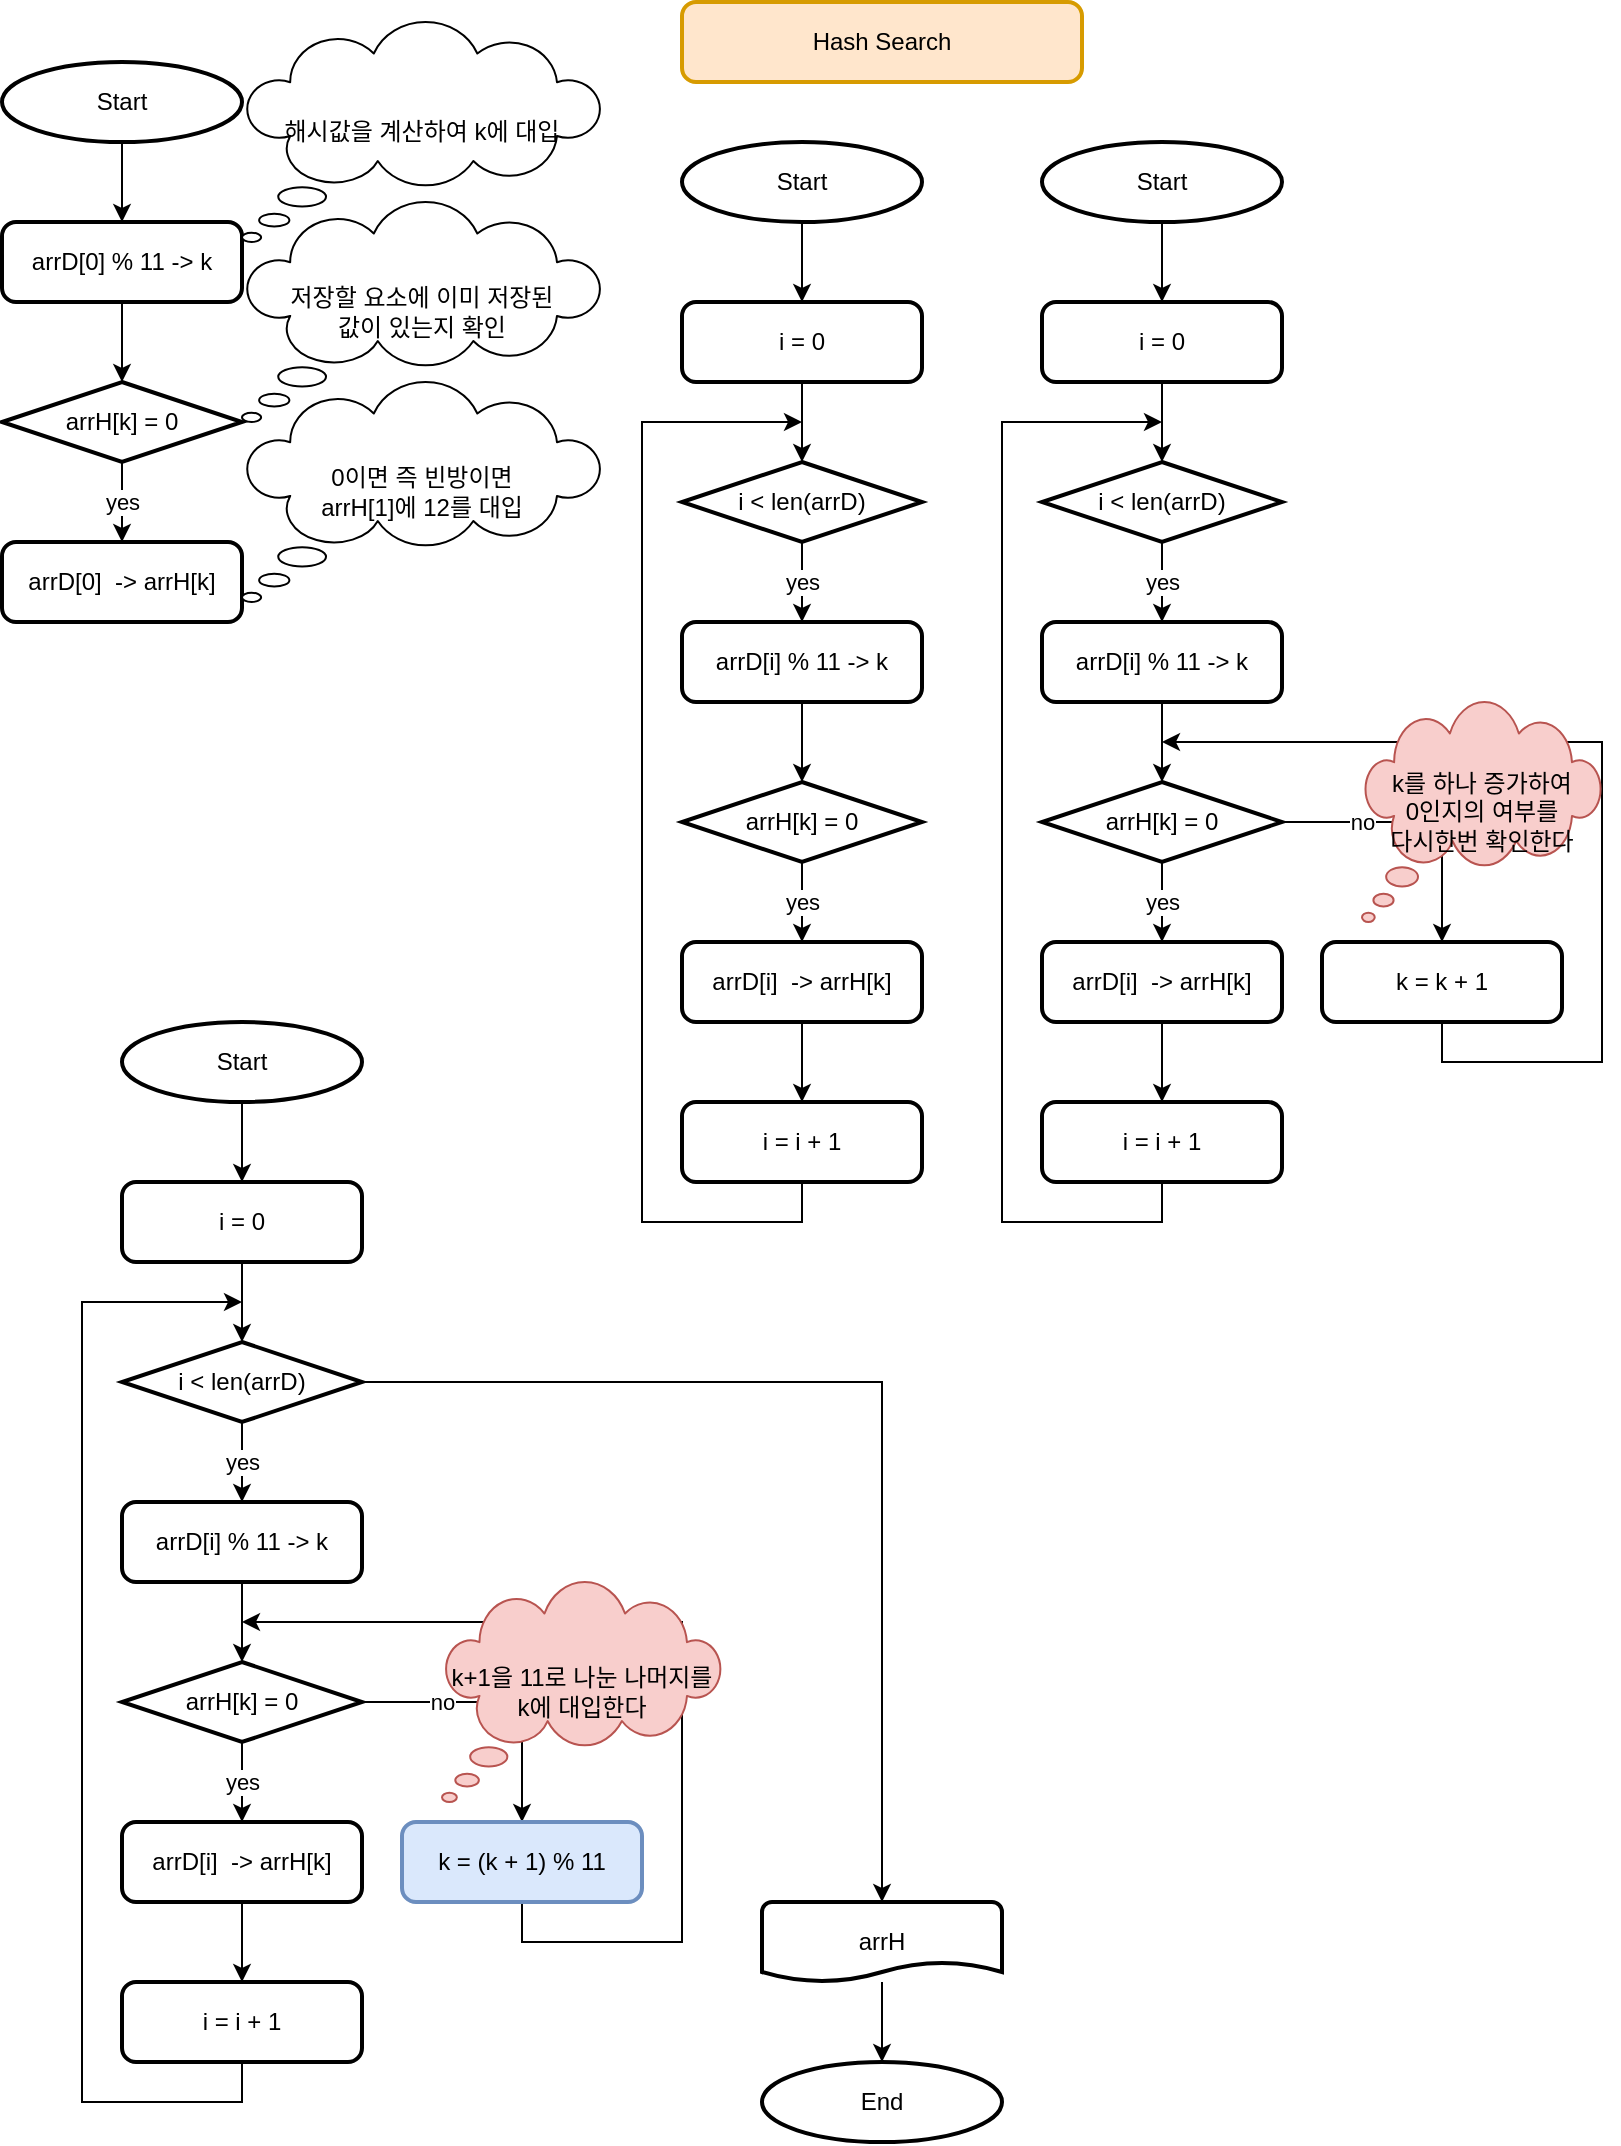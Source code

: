 <mxfile version="16.4.0" type="device"><diagram id="ki5lTVzahEHNXo4popDO" name="페이지-1"><mxGraphModel dx="1038" dy="649" grid="1" gridSize="10" guides="1" tooltips="1" connect="1" arrows="1" fold="1" page="1" pageScale="1" pageWidth="827" pageHeight="1169" math="0" shadow="0"><root><mxCell id="0"/><mxCell id="1" parent="0"/><mxCell id="dK7ZaiZlTbjbyXuq1q5K-1" value="Hash Search" style="rounded=1;whiteSpace=wrap;html=1;absoluteArcSize=1;arcSize=14;strokeWidth=2;fillColor=#ffe6cc;strokeColor=#d79b00;" vertex="1" parent="1"><mxGeometry x="360" y="10" width="200" height="40" as="geometry"/></mxCell><mxCell id="dK7ZaiZlTbjbyXuq1q5K-5" style="edgeStyle=orthogonalEdgeStyle;rounded=0;orthogonalLoop=1;jettySize=auto;html=1;entryX=0.5;entryY=0;entryDx=0;entryDy=0;" edge="1" parent="1" source="dK7ZaiZlTbjbyXuq1q5K-2" target="dK7ZaiZlTbjbyXuq1q5K-3"><mxGeometry relative="1" as="geometry"/></mxCell><mxCell id="dK7ZaiZlTbjbyXuq1q5K-2" value="Start" style="strokeWidth=2;html=1;shape=mxgraph.flowchart.start_2;whiteSpace=wrap;" vertex="1" parent="1"><mxGeometry x="20" y="40" width="120" height="40" as="geometry"/></mxCell><mxCell id="dK7ZaiZlTbjbyXuq1q5K-6" style="edgeStyle=orthogonalEdgeStyle;rounded=0;orthogonalLoop=1;jettySize=auto;html=1;entryX=0.5;entryY=0;entryDx=0;entryDy=0;entryPerimeter=0;" edge="1" parent="1" source="dK7ZaiZlTbjbyXuq1q5K-3" target="dK7ZaiZlTbjbyXuq1q5K-4"><mxGeometry relative="1" as="geometry"/></mxCell><mxCell id="dK7ZaiZlTbjbyXuq1q5K-3" value="arrD[0] % 11 -&amp;gt; k" style="rounded=1;whiteSpace=wrap;html=1;absoluteArcSize=1;arcSize=14;strokeWidth=2;" vertex="1" parent="1"><mxGeometry x="20" y="120" width="120" height="40" as="geometry"/></mxCell><mxCell id="dK7ZaiZlTbjbyXuq1q5K-8" value="yes" style="edgeStyle=orthogonalEdgeStyle;rounded=0;orthogonalLoop=1;jettySize=auto;html=1;entryX=0.5;entryY=0;entryDx=0;entryDy=0;" edge="1" parent="1" source="dK7ZaiZlTbjbyXuq1q5K-4" target="dK7ZaiZlTbjbyXuq1q5K-7"><mxGeometry relative="1" as="geometry"/></mxCell><mxCell id="dK7ZaiZlTbjbyXuq1q5K-4" value="arrH[k] = 0" style="strokeWidth=2;html=1;shape=mxgraph.flowchart.decision;whiteSpace=wrap;" vertex="1" parent="1"><mxGeometry x="20" y="200" width="120" height="40" as="geometry"/></mxCell><mxCell id="dK7ZaiZlTbjbyXuq1q5K-7" value="arrD[0]&amp;nbsp; -&amp;gt; arrH[k]" style="rounded=1;whiteSpace=wrap;html=1;absoluteArcSize=1;arcSize=14;strokeWidth=2;" vertex="1" parent="1"><mxGeometry x="20" y="280" width="120" height="40" as="geometry"/></mxCell><mxCell id="dK7ZaiZlTbjbyXuq1q5K-9" value="해시값을 계산하여 k에 대입&lt;br&gt;" style="whiteSpace=wrap;html=1;shape=mxgraph.basic.cloud_callout" vertex="1" parent="1"><mxGeometry x="140" y="20" width="180" height="110" as="geometry"/></mxCell><mxCell id="dK7ZaiZlTbjbyXuq1q5K-10" value="저장할 요소에 이미 저장된&lt;br&gt;값이 있는지 확인" style="whiteSpace=wrap;html=1;shape=mxgraph.basic.cloud_callout" vertex="1" parent="1"><mxGeometry x="140" y="110" width="180" height="110" as="geometry"/></mxCell><mxCell id="dK7ZaiZlTbjbyXuq1q5K-11" value="0이면 즉 빈방이면&lt;br&gt;arrH[1]에 12를 대입" style="whiteSpace=wrap;html=1;shape=mxgraph.basic.cloud_callout" vertex="1" parent="1"><mxGeometry x="140" y="200" width="180" height="110" as="geometry"/></mxCell><mxCell id="dK7ZaiZlTbjbyXuq1q5K-25" style="edgeStyle=orthogonalEdgeStyle;rounded=0;orthogonalLoop=1;jettySize=auto;html=1;entryX=0.5;entryY=0;entryDx=0;entryDy=0;" edge="1" parent="1" source="dK7ZaiZlTbjbyXuq1q5K-12" target="dK7ZaiZlTbjbyXuq1q5K-21"><mxGeometry relative="1" as="geometry"/></mxCell><mxCell id="dK7ZaiZlTbjbyXuq1q5K-12" value="Start" style="strokeWidth=2;html=1;shape=mxgraph.flowchart.start_2;whiteSpace=wrap;" vertex="1" parent="1"><mxGeometry x="360" y="80" width="120" height="40" as="geometry"/></mxCell><mxCell id="dK7ZaiZlTbjbyXuq1q5K-13" style="edgeStyle=orthogonalEdgeStyle;rounded=0;orthogonalLoop=1;jettySize=auto;html=1;entryX=0.5;entryY=0;entryDx=0;entryDy=0;entryPerimeter=0;" edge="1" parent="1" source="dK7ZaiZlTbjbyXuq1q5K-14" target="dK7ZaiZlTbjbyXuq1q5K-16"><mxGeometry relative="1" as="geometry"/></mxCell><mxCell id="dK7ZaiZlTbjbyXuq1q5K-14" value="arrD[i] % 11 -&amp;gt; k" style="rounded=1;whiteSpace=wrap;html=1;absoluteArcSize=1;arcSize=14;strokeWidth=2;" vertex="1" parent="1"><mxGeometry x="360" y="320" width="120" height="40" as="geometry"/></mxCell><mxCell id="dK7ZaiZlTbjbyXuq1q5K-15" value="yes" style="edgeStyle=orthogonalEdgeStyle;rounded=0;orthogonalLoop=1;jettySize=auto;html=1;entryX=0.5;entryY=0;entryDx=0;entryDy=0;" edge="1" parent="1" source="dK7ZaiZlTbjbyXuq1q5K-16" target="dK7ZaiZlTbjbyXuq1q5K-17"><mxGeometry relative="1" as="geometry"/></mxCell><mxCell id="dK7ZaiZlTbjbyXuq1q5K-16" value="arrH[k] = 0" style="strokeWidth=2;html=1;shape=mxgraph.flowchart.decision;whiteSpace=wrap;" vertex="1" parent="1"><mxGeometry x="360" y="400" width="120" height="40" as="geometry"/></mxCell><mxCell id="dK7ZaiZlTbjbyXuq1q5K-19" style="edgeStyle=orthogonalEdgeStyle;rounded=0;orthogonalLoop=1;jettySize=auto;html=1;entryX=0.5;entryY=0;entryDx=0;entryDy=0;" edge="1" parent="1" source="dK7ZaiZlTbjbyXuq1q5K-17" target="dK7ZaiZlTbjbyXuq1q5K-18"><mxGeometry relative="1" as="geometry"/></mxCell><mxCell id="dK7ZaiZlTbjbyXuq1q5K-17" value="arrD[i]&amp;nbsp; -&amp;gt; arrH[k]" style="rounded=1;whiteSpace=wrap;html=1;absoluteArcSize=1;arcSize=14;strokeWidth=2;" vertex="1" parent="1"><mxGeometry x="360" y="480" width="120" height="40" as="geometry"/></mxCell><mxCell id="dK7ZaiZlTbjbyXuq1q5K-24" style="edgeStyle=orthogonalEdgeStyle;rounded=0;orthogonalLoop=1;jettySize=auto;html=1;" edge="1" parent="1" source="dK7ZaiZlTbjbyXuq1q5K-18"><mxGeometry relative="1" as="geometry"><mxPoint x="420" y="220" as="targetPoint"/><Array as="points"><mxPoint x="420" y="620"/><mxPoint x="340" y="620"/><mxPoint x="340" y="220"/></Array></mxGeometry></mxCell><mxCell id="dK7ZaiZlTbjbyXuq1q5K-18" value="i = i + 1" style="rounded=1;whiteSpace=wrap;html=1;absoluteArcSize=1;arcSize=14;strokeWidth=2;" vertex="1" parent="1"><mxGeometry x="360" y="560" width="120" height="40" as="geometry"/></mxCell><mxCell id="dK7ZaiZlTbjbyXuq1q5K-23" value="yes" style="edgeStyle=orthogonalEdgeStyle;rounded=0;orthogonalLoop=1;jettySize=auto;html=1;entryX=0.5;entryY=0;entryDx=0;entryDy=0;" edge="1" parent="1" source="dK7ZaiZlTbjbyXuq1q5K-20" target="dK7ZaiZlTbjbyXuq1q5K-14"><mxGeometry relative="1" as="geometry"/></mxCell><mxCell id="dK7ZaiZlTbjbyXuq1q5K-20" value="i &amp;lt; len(arrD)" style="strokeWidth=2;html=1;shape=mxgraph.flowchart.decision;whiteSpace=wrap;" vertex="1" parent="1"><mxGeometry x="360" y="240" width="120" height="40" as="geometry"/></mxCell><mxCell id="dK7ZaiZlTbjbyXuq1q5K-22" style="edgeStyle=orthogonalEdgeStyle;rounded=0;orthogonalLoop=1;jettySize=auto;html=1;entryX=0.5;entryY=0;entryDx=0;entryDy=0;entryPerimeter=0;" edge="1" parent="1" source="dK7ZaiZlTbjbyXuq1q5K-21" target="dK7ZaiZlTbjbyXuq1q5K-20"><mxGeometry relative="1" as="geometry"/></mxCell><mxCell id="dK7ZaiZlTbjbyXuq1q5K-21" value="i = 0" style="rounded=1;whiteSpace=wrap;html=1;absoluteArcSize=1;arcSize=14;strokeWidth=2;" vertex="1" parent="1"><mxGeometry x="360" y="160" width="120" height="40" as="geometry"/></mxCell><mxCell id="dK7ZaiZlTbjbyXuq1q5K-26" style="edgeStyle=orthogonalEdgeStyle;rounded=0;orthogonalLoop=1;jettySize=auto;html=1;entryX=0.5;entryY=0;entryDx=0;entryDy=0;" edge="1" parent="1" source="dK7ZaiZlTbjbyXuq1q5K-27" target="dK7ZaiZlTbjbyXuq1q5K-39"><mxGeometry relative="1" as="geometry"/></mxCell><mxCell id="dK7ZaiZlTbjbyXuq1q5K-27" value="Start" style="strokeWidth=2;html=1;shape=mxgraph.flowchart.start_2;whiteSpace=wrap;" vertex="1" parent="1"><mxGeometry x="540" y="80" width="120" height="40" as="geometry"/></mxCell><mxCell id="dK7ZaiZlTbjbyXuq1q5K-28" style="edgeStyle=orthogonalEdgeStyle;rounded=0;orthogonalLoop=1;jettySize=auto;html=1;entryX=0.5;entryY=0;entryDx=0;entryDy=0;entryPerimeter=0;" edge="1" parent="1" source="dK7ZaiZlTbjbyXuq1q5K-29" target="dK7ZaiZlTbjbyXuq1q5K-31"><mxGeometry relative="1" as="geometry"/></mxCell><mxCell id="dK7ZaiZlTbjbyXuq1q5K-29" value="arrD[i] % 11 -&amp;gt; k" style="rounded=1;whiteSpace=wrap;html=1;absoluteArcSize=1;arcSize=14;strokeWidth=2;" vertex="1" parent="1"><mxGeometry x="540" y="320" width="120" height="40" as="geometry"/></mxCell><mxCell id="dK7ZaiZlTbjbyXuq1q5K-30" value="yes" style="edgeStyle=orthogonalEdgeStyle;rounded=0;orthogonalLoop=1;jettySize=auto;html=1;entryX=0.5;entryY=0;entryDx=0;entryDy=0;" edge="1" parent="1" source="dK7ZaiZlTbjbyXuq1q5K-31" target="dK7ZaiZlTbjbyXuq1q5K-33"><mxGeometry relative="1" as="geometry"/></mxCell><mxCell id="dK7ZaiZlTbjbyXuq1q5K-41" value="no" style="edgeStyle=orthogonalEdgeStyle;rounded=0;orthogonalLoop=1;jettySize=auto;html=1;exitX=1;exitY=0.5;exitDx=0;exitDy=0;exitPerimeter=0;entryX=0.5;entryY=0;entryDx=0;entryDy=0;" edge="1" parent="1" source="dK7ZaiZlTbjbyXuq1q5K-31" target="dK7ZaiZlTbjbyXuq1q5K-40"><mxGeometry x="-0.429" relative="1" as="geometry"><mxPoint as="offset"/></mxGeometry></mxCell><mxCell id="dK7ZaiZlTbjbyXuq1q5K-31" value="arrH[k] = 0" style="strokeWidth=2;html=1;shape=mxgraph.flowchart.decision;whiteSpace=wrap;" vertex="1" parent="1"><mxGeometry x="540" y="400" width="120" height="40" as="geometry"/></mxCell><mxCell id="dK7ZaiZlTbjbyXuq1q5K-32" style="edgeStyle=orthogonalEdgeStyle;rounded=0;orthogonalLoop=1;jettySize=auto;html=1;entryX=0.5;entryY=0;entryDx=0;entryDy=0;" edge="1" parent="1" source="dK7ZaiZlTbjbyXuq1q5K-33" target="dK7ZaiZlTbjbyXuq1q5K-35"><mxGeometry relative="1" as="geometry"/></mxCell><mxCell id="dK7ZaiZlTbjbyXuq1q5K-33" value="arrD[i]&amp;nbsp; -&amp;gt; arrH[k]" style="rounded=1;whiteSpace=wrap;html=1;absoluteArcSize=1;arcSize=14;strokeWidth=2;" vertex="1" parent="1"><mxGeometry x="540" y="480" width="120" height="40" as="geometry"/></mxCell><mxCell id="dK7ZaiZlTbjbyXuq1q5K-34" style="edgeStyle=orthogonalEdgeStyle;rounded=0;orthogonalLoop=1;jettySize=auto;html=1;" edge="1" parent="1" source="dK7ZaiZlTbjbyXuq1q5K-35"><mxGeometry relative="1" as="geometry"><mxPoint x="600" y="220" as="targetPoint"/><Array as="points"><mxPoint x="600" y="620"/><mxPoint x="520" y="620"/><mxPoint x="520" y="220"/></Array></mxGeometry></mxCell><mxCell id="dK7ZaiZlTbjbyXuq1q5K-35" value="i = i + 1" style="rounded=1;whiteSpace=wrap;html=1;absoluteArcSize=1;arcSize=14;strokeWidth=2;" vertex="1" parent="1"><mxGeometry x="540" y="560" width="120" height="40" as="geometry"/></mxCell><mxCell id="dK7ZaiZlTbjbyXuq1q5K-36" value="yes" style="edgeStyle=orthogonalEdgeStyle;rounded=0;orthogonalLoop=1;jettySize=auto;html=1;entryX=0.5;entryY=0;entryDx=0;entryDy=0;" edge="1" parent="1" source="dK7ZaiZlTbjbyXuq1q5K-37" target="dK7ZaiZlTbjbyXuq1q5K-29"><mxGeometry relative="1" as="geometry"/></mxCell><mxCell id="dK7ZaiZlTbjbyXuq1q5K-37" value="i &amp;lt; len(arrD)" style="strokeWidth=2;html=1;shape=mxgraph.flowchart.decision;whiteSpace=wrap;" vertex="1" parent="1"><mxGeometry x="540" y="240" width="120" height="40" as="geometry"/></mxCell><mxCell id="dK7ZaiZlTbjbyXuq1q5K-38" style="edgeStyle=orthogonalEdgeStyle;rounded=0;orthogonalLoop=1;jettySize=auto;html=1;entryX=0.5;entryY=0;entryDx=0;entryDy=0;entryPerimeter=0;" edge="1" parent="1" source="dK7ZaiZlTbjbyXuq1q5K-39" target="dK7ZaiZlTbjbyXuq1q5K-37"><mxGeometry relative="1" as="geometry"/></mxCell><mxCell id="dK7ZaiZlTbjbyXuq1q5K-39" value="i = 0" style="rounded=1;whiteSpace=wrap;html=1;absoluteArcSize=1;arcSize=14;strokeWidth=2;" vertex="1" parent="1"><mxGeometry x="540" y="160" width="120" height="40" as="geometry"/></mxCell><mxCell id="dK7ZaiZlTbjbyXuq1q5K-42" style="edgeStyle=orthogonalEdgeStyle;rounded=0;orthogonalLoop=1;jettySize=auto;html=1;" edge="1" parent="1" source="dK7ZaiZlTbjbyXuq1q5K-40"><mxGeometry relative="1" as="geometry"><mxPoint x="600" y="380" as="targetPoint"/><Array as="points"><mxPoint x="740" y="540"/><mxPoint x="820" y="540"/><mxPoint x="820" y="380"/></Array></mxGeometry></mxCell><mxCell id="dK7ZaiZlTbjbyXuq1q5K-40" value="k = k + 1" style="rounded=1;whiteSpace=wrap;html=1;absoluteArcSize=1;arcSize=14;strokeWidth=2;" vertex="1" parent="1"><mxGeometry x="680" y="480" width="120" height="40" as="geometry"/></mxCell><mxCell id="dK7ZaiZlTbjbyXuq1q5K-43" value="k를 하나 증가하여&lt;br&gt;0인지의 여부를&lt;br&gt;다시한번 확인한다" style="whiteSpace=wrap;html=1;shape=mxgraph.basic.cloud_callout;fillColor=#f8cecc;strokeColor=#b85450;" vertex="1" parent="1"><mxGeometry x="700" y="360" width="120" height="110" as="geometry"/></mxCell><mxCell id="dK7ZaiZlTbjbyXuq1q5K-44" style="edgeStyle=orthogonalEdgeStyle;rounded=0;orthogonalLoop=1;jettySize=auto;html=1;entryX=0.5;entryY=0;entryDx=0;entryDy=0;" edge="1" parent="1" source="dK7ZaiZlTbjbyXuq1q5K-45" target="dK7ZaiZlTbjbyXuq1q5K-58"><mxGeometry relative="1" as="geometry"/></mxCell><mxCell id="dK7ZaiZlTbjbyXuq1q5K-45" value="Start" style="strokeWidth=2;html=1;shape=mxgraph.flowchart.start_2;whiteSpace=wrap;" vertex="1" parent="1"><mxGeometry x="80" y="520" width="120" height="40" as="geometry"/></mxCell><mxCell id="dK7ZaiZlTbjbyXuq1q5K-46" style="edgeStyle=orthogonalEdgeStyle;rounded=0;orthogonalLoop=1;jettySize=auto;html=1;entryX=0.5;entryY=0;entryDx=0;entryDy=0;entryPerimeter=0;" edge="1" parent="1" source="dK7ZaiZlTbjbyXuq1q5K-47" target="dK7ZaiZlTbjbyXuq1q5K-50"><mxGeometry relative="1" as="geometry"/></mxCell><mxCell id="dK7ZaiZlTbjbyXuq1q5K-47" value="arrD[i] % 11 -&amp;gt; k" style="rounded=1;whiteSpace=wrap;html=1;absoluteArcSize=1;arcSize=14;strokeWidth=2;" vertex="1" parent="1"><mxGeometry x="80" y="760" width="120" height="40" as="geometry"/></mxCell><mxCell id="dK7ZaiZlTbjbyXuq1q5K-48" value="yes" style="edgeStyle=orthogonalEdgeStyle;rounded=0;orthogonalLoop=1;jettySize=auto;html=1;entryX=0.5;entryY=0;entryDx=0;entryDy=0;" edge="1" parent="1" source="dK7ZaiZlTbjbyXuq1q5K-50" target="dK7ZaiZlTbjbyXuq1q5K-52"><mxGeometry relative="1" as="geometry"/></mxCell><mxCell id="dK7ZaiZlTbjbyXuq1q5K-49" value="no" style="edgeStyle=orthogonalEdgeStyle;rounded=0;orthogonalLoop=1;jettySize=auto;html=1;exitX=1;exitY=0.5;exitDx=0;exitDy=0;exitPerimeter=0;entryX=0.5;entryY=0;entryDx=0;entryDy=0;" edge="1" parent="1" source="dK7ZaiZlTbjbyXuq1q5K-50" target="dK7ZaiZlTbjbyXuq1q5K-60"><mxGeometry x="-0.429" relative="1" as="geometry"><mxPoint as="offset"/></mxGeometry></mxCell><mxCell id="dK7ZaiZlTbjbyXuq1q5K-50" value="arrH[k] = 0" style="strokeWidth=2;html=1;shape=mxgraph.flowchart.decision;whiteSpace=wrap;" vertex="1" parent="1"><mxGeometry x="80" y="840" width="120" height="40" as="geometry"/></mxCell><mxCell id="dK7ZaiZlTbjbyXuq1q5K-51" style="edgeStyle=orthogonalEdgeStyle;rounded=0;orthogonalLoop=1;jettySize=auto;html=1;entryX=0.5;entryY=0;entryDx=0;entryDy=0;" edge="1" parent="1" source="dK7ZaiZlTbjbyXuq1q5K-52" target="dK7ZaiZlTbjbyXuq1q5K-54"><mxGeometry relative="1" as="geometry"/></mxCell><mxCell id="dK7ZaiZlTbjbyXuq1q5K-52" value="arrD[i]&amp;nbsp; -&amp;gt; arrH[k]" style="rounded=1;whiteSpace=wrap;html=1;absoluteArcSize=1;arcSize=14;strokeWidth=2;" vertex="1" parent="1"><mxGeometry x="80" y="920" width="120" height="40" as="geometry"/></mxCell><mxCell id="dK7ZaiZlTbjbyXuq1q5K-53" style="edgeStyle=orthogonalEdgeStyle;rounded=0;orthogonalLoop=1;jettySize=auto;html=1;" edge="1" parent="1" source="dK7ZaiZlTbjbyXuq1q5K-54"><mxGeometry relative="1" as="geometry"><mxPoint x="140" y="660" as="targetPoint"/><Array as="points"><mxPoint x="140" y="1060"/><mxPoint x="60" y="1060"/><mxPoint x="60" y="660"/></Array></mxGeometry></mxCell><mxCell id="dK7ZaiZlTbjbyXuq1q5K-54" value="i = i + 1" style="rounded=1;whiteSpace=wrap;html=1;absoluteArcSize=1;arcSize=14;strokeWidth=2;" vertex="1" parent="1"><mxGeometry x="80" y="1000" width="120" height="40" as="geometry"/></mxCell><mxCell id="dK7ZaiZlTbjbyXuq1q5K-55" value="yes" style="edgeStyle=orthogonalEdgeStyle;rounded=0;orthogonalLoop=1;jettySize=auto;html=1;entryX=0.5;entryY=0;entryDx=0;entryDy=0;" edge="1" parent="1" source="dK7ZaiZlTbjbyXuq1q5K-56" target="dK7ZaiZlTbjbyXuq1q5K-47"><mxGeometry relative="1" as="geometry"/></mxCell><mxCell id="dK7ZaiZlTbjbyXuq1q5K-65" style="edgeStyle=orthogonalEdgeStyle;rounded=0;orthogonalLoop=1;jettySize=auto;html=1;entryX=0.5;entryY=0;entryDx=0;entryDy=0;entryPerimeter=0;" edge="1" parent="1" source="dK7ZaiZlTbjbyXuq1q5K-56" target="dK7ZaiZlTbjbyXuq1q5K-62"><mxGeometry relative="1" as="geometry"/></mxCell><mxCell id="dK7ZaiZlTbjbyXuq1q5K-56" value="i &amp;lt; len(arrD)" style="strokeWidth=2;html=1;shape=mxgraph.flowchart.decision;whiteSpace=wrap;" vertex="1" parent="1"><mxGeometry x="80" y="680" width="120" height="40" as="geometry"/></mxCell><mxCell id="dK7ZaiZlTbjbyXuq1q5K-57" style="edgeStyle=orthogonalEdgeStyle;rounded=0;orthogonalLoop=1;jettySize=auto;html=1;entryX=0.5;entryY=0;entryDx=0;entryDy=0;entryPerimeter=0;" edge="1" parent="1" source="dK7ZaiZlTbjbyXuq1q5K-58" target="dK7ZaiZlTbjbyXuq1q5K-56"><mxGeometry relative="1" as="geometry"/></mxCell><mxCell id="dK7ZaiZlTbjbyXuq1q5K-58" value="i = 0" style="rounded=1;whiteSpace=wrap;html=1;absoluteArcSize=1;arcSize=14;strokeWidth=2;" vertex="1" parent="1"><mxGeometry x="80" y="600" width="120" height="40" as="geometry"/></mxCell><mxCell id="dK7ZaiZlTbjbyXuq1q5K-59" style="edgeStyle=orthogonalEdgeStyle;rounded=0;orthogonalLoop=1;jettySize=auto;html=1;" edge="1" parent="1" source="dK7ZaiZlTbjbyXuq1q5K-60"><mxGeometry relative="1" as="geometry"><mxPoint x="140" y="820" as="targetPoint"/><Array as="points"><mxPoint x="280" y="980"/><mxPoint x="360" y="980"/><mxPoint x="360" y="820"/></Array></mxGeometry></mxCell><mxCell id="dK7ZaiZlTbjbyXuq1q5K-60" value="k = (k + 1) % 11" style="rounded=1;whiteSpace=wrap;html=1;absoluteArcSize=1;arcSize=14;strokeWidth=2;fillColor=#dae8fc;strokeColor=#6c8ebf;" vertex="1" parent="1"><mxGeometry x="220" y="920" width="120" height="40" as="geometry"/></mxCell><mxCell id="dK7ZaiZlTbjbyXuq1q5K-61" value="k+1을 11로 나눈 나머지를 k에 대입한다" style="whiteSpace=wrap;html=1;shape=mxgraph.basic.cloud_callout;fillColor=#f8cecc;strokeColor=#b85450;" vertex="1" parent="1"><mxGeometry x="240" y="800" width="140" height="110" as="geometry"/></mxCell><mxCell id="dK7ZaiZlTbjbyXuq1q5K-64" style="edgeStyle=orthogonalEdgeStyle;rounded=0;orthogonalLoop=1;jettySize=auto;html=1;entryX=0.5;entryY=0;entryDx=0;entryDy=0;entryPerimeter=0;" edge="1" parent="1" source="dK7ZaiZlTbjbyXuq1q5K-62" target="dK7ZaiZlTbjbyXuq1q5K-63"><mxGeometry relative="1" as="geometry"/></mxCell><mxCell id="dK7ZaiZlTbjbyXuq1q5K-62" value="arrH" style="strokeWidth=2;html=1;shape=mxgraph.flowchart.document2;whiteSpace=wrap;size=0.25;" vertex="1" parent="1"><mxGeometry x="400" y="960" width="120" height="40" as="geometry"/></mxCell><mxCell id="dK7ZaiZlTbjbyXuq1q5K-63" value="End" style="strokeWidth=2;html=1;shape=mxgraph.flowchart.start_2;whiteSpace=wrap;" vertex="1" parent="1"><mxGeometry x="400" y="1040" width="120" height="40" as="geometry"/></mxCell></root></mxGraphModel></diagram></mxfile>